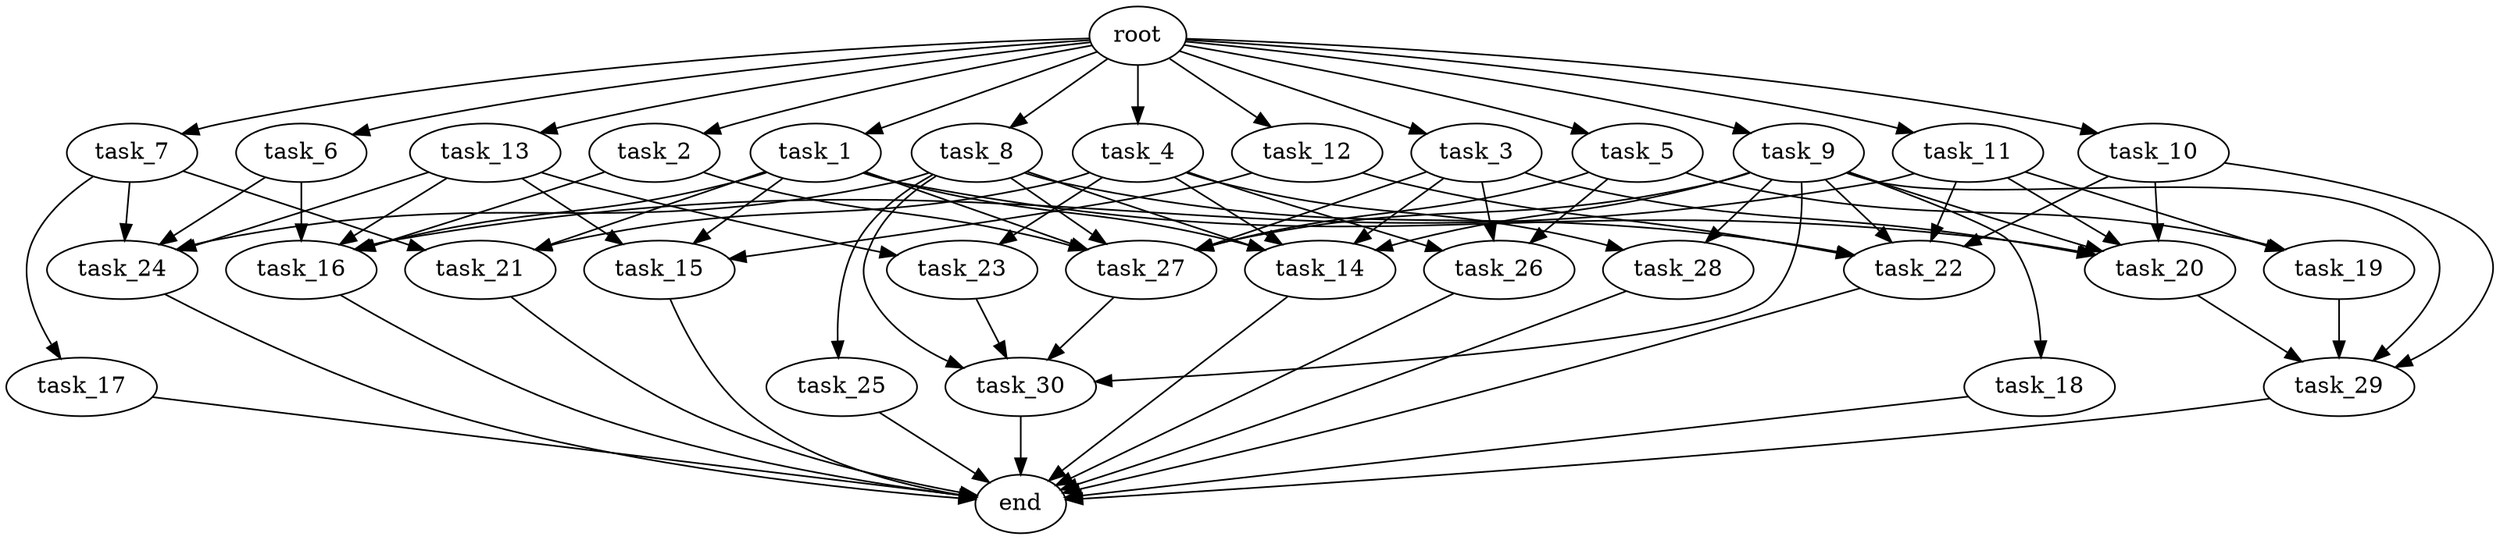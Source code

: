 digraph G {
  root [size="0.000000e+00"];
  task_1 [size="3.145679e+10"];
  task_2 [size="3.172505e+09"];
  task_3 [size="4.139282e+10"];
  task_4 [size="4.971047e+10"];
  task_5 [size="2.377185e+10"];
  task_6 [size="4.519611e+10"];
  task_7 [size="9.507317e+10"];
  task_8 [size="2.162183e+10"];
  task_9 [size="3.023881e+10"];
  task_10 [size="1.123200e+10"];
  task_11 [size="7.849655e+10"];
  task_12 [size="7.778126e+10"];
  task_13 [size="9.133625e+10"];
  task_14 [size="4.438297e+10"];
  task_15 [size="2.503228e+09"];
  task_16 [size="4.827149e+10"];
  task_17 [size="5.001043e+10"];
  task_18 [size="1.902927e+10"];
  task_19 [size="9.236444e+10"];
  task_20 [size="7.324678e+10"];
  task_21 [size="5.236756e+10"];
  task_22 [size="7.755557e+10"];
  task_23 [size="1.433807e+10"];
  task_24 [size="8.718118e+10"];
  task_25 [size="8.221563e+10"];
  task_26 [size="9.380300e+10"];
  task_27 [size="6.767496e+10"];
  task_28 [size="1.328039e+10"];
  task_29 [size="7.245982e+10"];
  task_30 [size="4.594225e+10"];
  end [size="0.000000e+00"];

  root -> task_1 [size="1.000000e-12"];
  root -> task_2 [size="1.000000e-12"];
  root -> task_3 [size="1.000000e-12"];
  root -> task_4 [size="1.000000e-12"];
  root -> task_5 [size="1.000000e-12"];
  root -> task_6 [size="1.000000e-12"];
  root -> task_7 [size="1.000000e-12"];
  root -> task_8 [size="1.000000e-12"];
  root -> task_9 [size="1.000000e-12"];
  root -> task_10 [size="1.000000e-12"];
  root -> task_11 [size="1.000000e-12"];
  root -> task_12 [size="1.000000e-12"];
  root -> task_13 [size="1.000000e-12"];
  task_1 -> task_14 [size="8.876594e+07"];
  task_1 -> task_15 [size="8.344094e+06"];
  task_1 -> task_16 [size="9.654298e+07"];
  task_1 -> task_20 [size="1.464936e+08"];
  task_1 -> task_21 [size="1.745585e+08"];
  task_1 -> task_27 [size="1.127916e+08"];
  task_2 -> task_16 [size="9.654298e+07"];
  task_2 -> task_27 [size="1.127916e+08"];
  task_3 -> task_14 [size="8.876594e+07"];
  task_3 -> task_20 [size="1.464936e+08"];
  task_3 -> task_26 [size="3.126767e+08"];
  task_3 -> task_27 [size="1.127916e+08"];
  task_4 -> task_14 [size="8.876594e+07"];
  task_4 -> task_21 [size="1.745585e+08"];
  task_4 -> task_23 [size="7.169036e+07"];
  task_4 -> task_26 [size="3.126767e+08"];
  task_4 -> task_28 [size="6.640194e+07"];
  task_5 -> task_19 [size="4.618222e+08"];
  task_5 -> task_26 [size="3.126767e+08"];
  task_5 -> task_27 [size="1.127916e+08"];
  task_6 -> task_16 [size="9.654298e+07"];
  task_6 -> task_24 [size="2.179530e+08"];
  task_7 -> task_17 [size="5.001043e+08"];
  task_7 -> task_21 [size="1.745585e+08"];
  task_7 -> task_24 [size="2.179530e+08"];
  task_8 -> task_14 [size="8.876594e+07"];
  task_8 -> task_22 [size="1.551111e+08"];
  task_8 -> task_24 [size="2.179530e+08"];
  task_8 -> task_25 [size="8.221563e+08"];
  task_8 -> task_27 [size="1.127916e+08"];
  task_8 -> task_30 [size="1.148556e+08"];
  task_9 -> task_14 [size="8.876594e+07"];
  task_9 -> task_18 [size="1.902927e+08"];
  task_9 -> task_20 [size="1.464936e+08"];
  task_9 -> task_22 [size="1.551111e+08"];
  task_9 -> task_27 [size="1.127916e+08"];
  task_9 -> task_28 [size="6.640194e+07"];
  task_9 -> task_29 [size="1.811495e+08"];
  task_9 -> task_30 [size="1.148556e+08"];
  task_10 -> task_20 [size="1.464936e+08"];
  task_10 -> task_22 [size="1.551111e+08"];
  task_10 -> task_29 [size="1.811495e+08"];
  task_11 -> task_16 [size="9.654298e+07"];
  task_11 -> task_19 [size="4.618222e+08"];
  task_11 -> task_20 [size="1.464936e+08"];
  task_11 -> task_22 [size="1.551111e+08"];
  task_12 -> task_15 [size="8.344094e+06"];
  task_12 -> task_22 [size="1.551111e+08"];
  task_13 -> task_15 [size="8.344094e+06"];
  task_13 -> task_16 [size="9.654298e+07"];
  task_13 -> task_23 [size="7.169036e+07"];
  task_13 -> task_24 [size="2.179530e+08"];
  task_14 -> end [size="1.000000e-12"];
  task_15 -> end [size="1.000000e-12"];
  task_16 -> end [size="1.000000e-12"];
  task_17 -> end [size="1.000000e-12"];
  task_18 -> end [size="1.000000e-12"];
  task_19 -> task_29 [size="1.811495e+08"];
  task_20 -> task_29 [size="1.811495e+08"];
  task_21 -> end [size="1.000000e-12"];
  task_22 -> end [size="1.000000e-12"];
  task_23 -> task_30 [size="1.148556e+08"];
  task_24 -> end [size="1.000000e-12"];
  task_25 -> end [size="1.000000e-12"];
  task_26 -> end [size="1.000000e-12"];
  task_27 -> task_30 [size="1.148556e+08"];
  task_28 -> end [size="1.000000e-12"];
  task_29 -> end [size="1.000000e-12"];
  task_30 -> end [size="1.000000e-12"];
}
